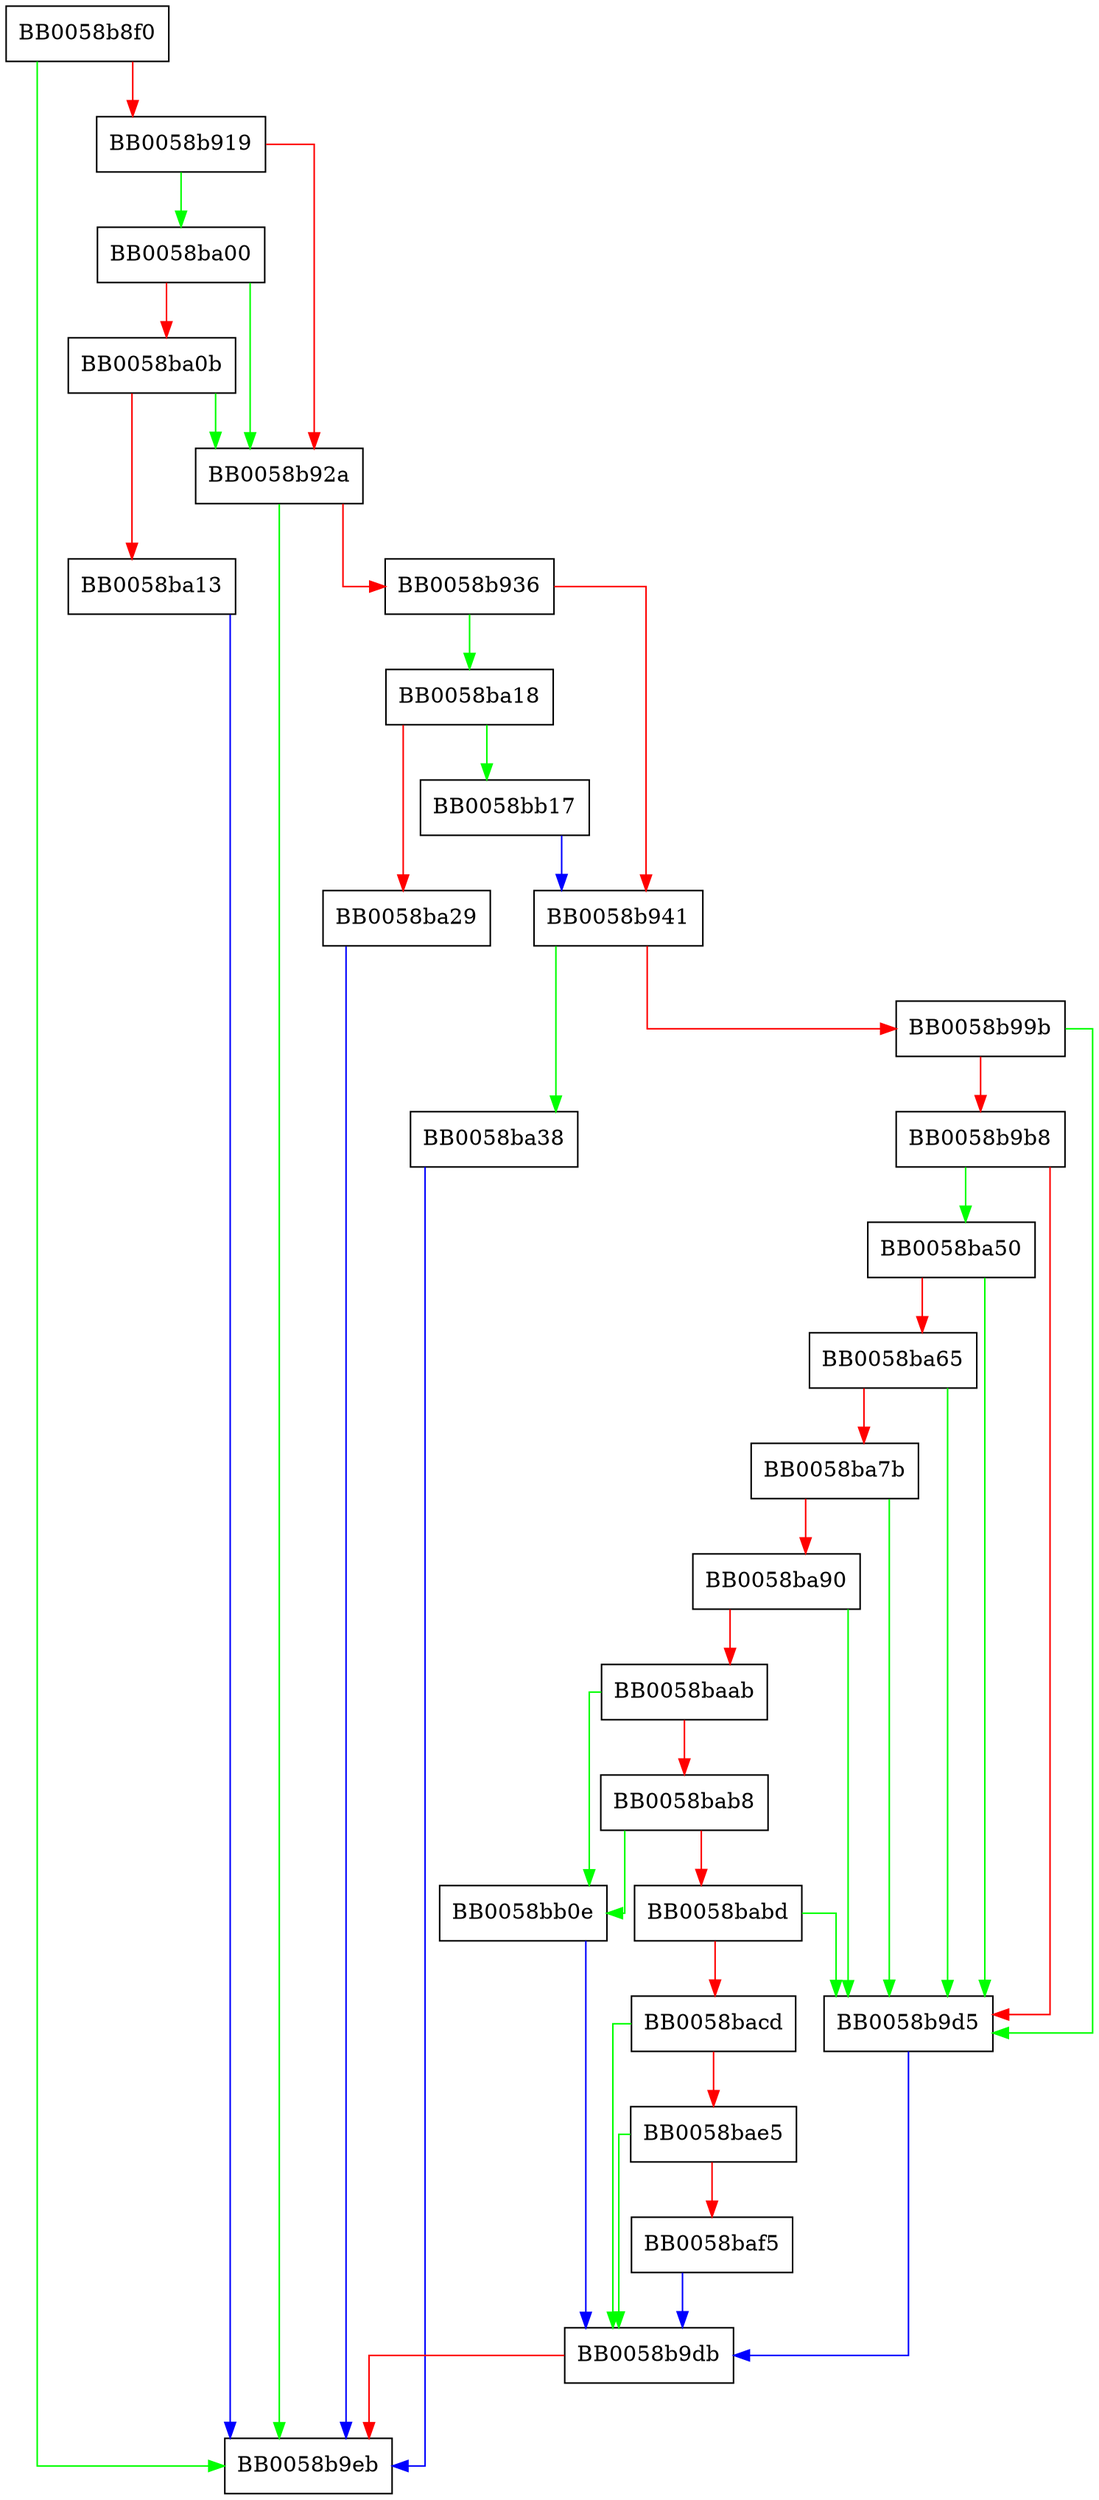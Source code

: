 digraph EC_GROUP_cmp {
  node [shape="box"];
  graph [splines=ortho];
  BB0058b8f0 -> BB0058b9eb [color="green"];
  BB0058b8f0 -> BB0058b919 [color="red"];
  BB0058b919 -> BB0058ba00 [color="green"];
  BB0058b919 -> BB0058b92a [color="red"];
  BB0058b92a -> BB0058b9eb [color="green"];
  BB0058b92a -> BB0058b936 [color="red"];
  BB0058b936 -> BB0058ba18 [color="green"];
  BB0058b936 -> BB0058b941 [color="red"];
  BB0058b941 -> BB0058ba38 [color="green"];
  BB0058b941 -> BB0058b99b [color="red"];
  BB0058b99b -> BB0058b9d5 [color="green"];
  BB0058b99b -> BB0058b9b8 [color="red"];
  BB0058b9b8 -> BB0058ba50 [color="green"];
  BB0058b9b8 -> BB0058b9d5 [color="red"];
  BB0058b9d5 -> BB0058b9db [color="blue"];
  BB0058b9db -> BB0058b9eb [color="red"];
  BB0058ba00 -> BB0058b92a [color="green"];
  BB0058ba00 -> BB0058ba0b [color="red"];
  BB0058ba0b -> BB0058b92a [color="green"];
  BB0058ba0b -> BB0058ba13 [color="red"];
  BB0058ba13 -> BB0058b9eb [color="blue"];
  BB0058ba18 -> BB0058bb17 [color="green"];
  BB0058ba18 -> BB0058ba29 [color="red"];
  BB0058ba29 -> BB0058b9eb [color="blue"];
  BB0058ba38 -> BB0058b9eb [color="blue"];
  BB0058ba50 -> BB0058b9d5 [color="green"];
  BB0058ba50 -> BB0058ba65 [color="red"];
  BB0058ba65 -> BB0058b9d5 [color="green"];
  BB0058ba65 -> BB0058ba7b [color="red"];
  BB0058ba7b -> BB0058b9d5 [color="green"];
  BB0058ba7b -> BB0058ba90 [color="red"];
  BB0058ba90 -> BB0058b9d5 [color="green"];
  BB0058ba90 -> BB0058baab [color="red"];
  BB0058baab -> BB0058bb0e [color="green"];
  BB0058baab -> BB0058bab8 [color="red"];
  BB0058bab8 -> BB0058bb0e [color="green"];
  BB0058bab8 -> BB0058babd [color="red"];
  BB0058babd -> BB0058b9d5 [color="green"];
  BB0058babd -> BB0058bacd [color="red"];
  BB0058bacd -> BB0058b9db [color="green"];
  BB0058bacd -> BB0058bae5 [color="red"];
  BB0058bae5 -> BB0058b9db [color="green"];
  BB0058bae5 -> BB0058baf5 [color="red"];
  BB0058baf5 -> BB0058b9db [color="blue"];
  BB0058bb0e -> BB0058b9db [color="blue"];
  BB0058bb17 -> BB0058b941 [color="blue"];
}